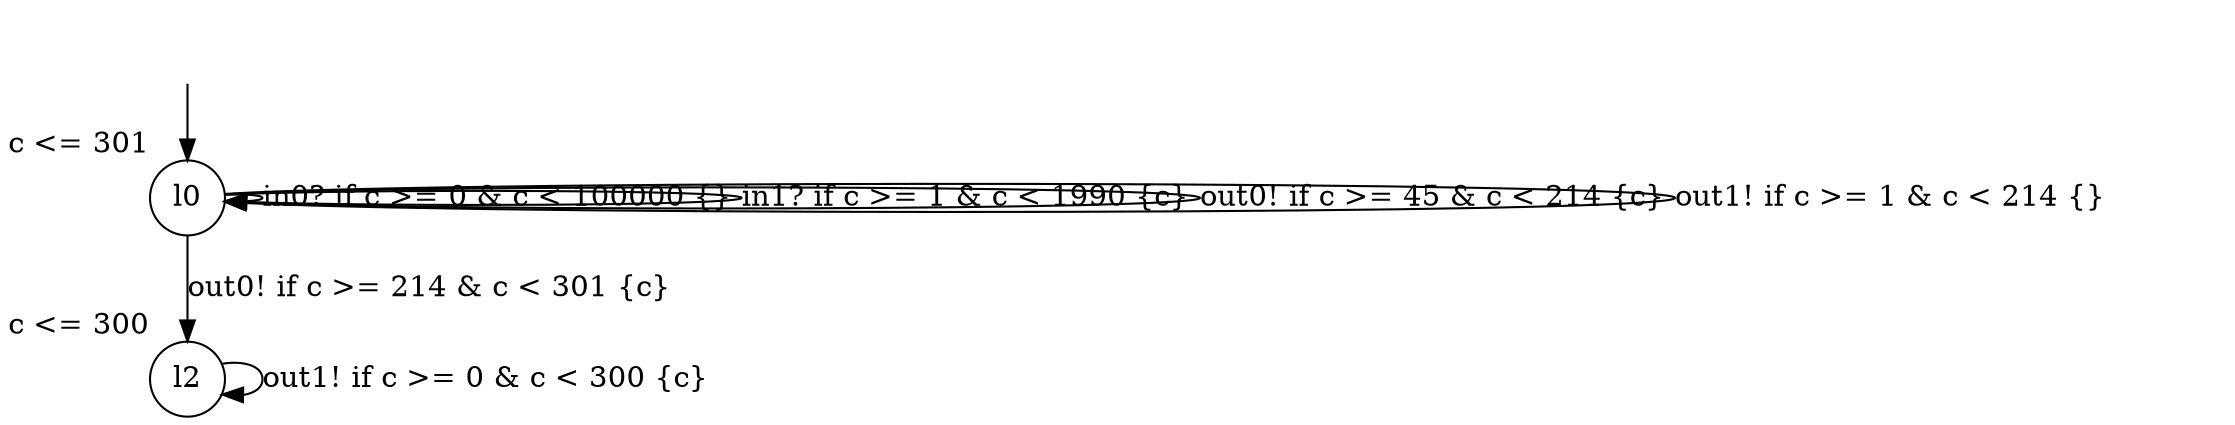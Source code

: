 digraph g {
__start0 [label="" shape="none"];
l0 [shape="circle" margin=0 label="l0", xlabel="c <= 301"];
l2 [shape="circle" margin=0 label="l2", xlabel="c <= 300"];
l0 -> l0 [label="in0? if c >= 0 & c < 100000 {} "];
l0 -> l0 [label="in1? if c >= 1 & c < 1990 {c} "];
l0 -> l0 [label="out0! if c >= 45 & c < 214 {c} "];
l0 -> l0 [label="out1! if c >= 1 & c < 214 {} "];
l0 -> l2 [label="out0! if c >= 214 & c < 301 {c} "];
l2 -> l2 [label="out1! if c >= 0 & c < 300 {c} "];
__start0 -> l0;
}
